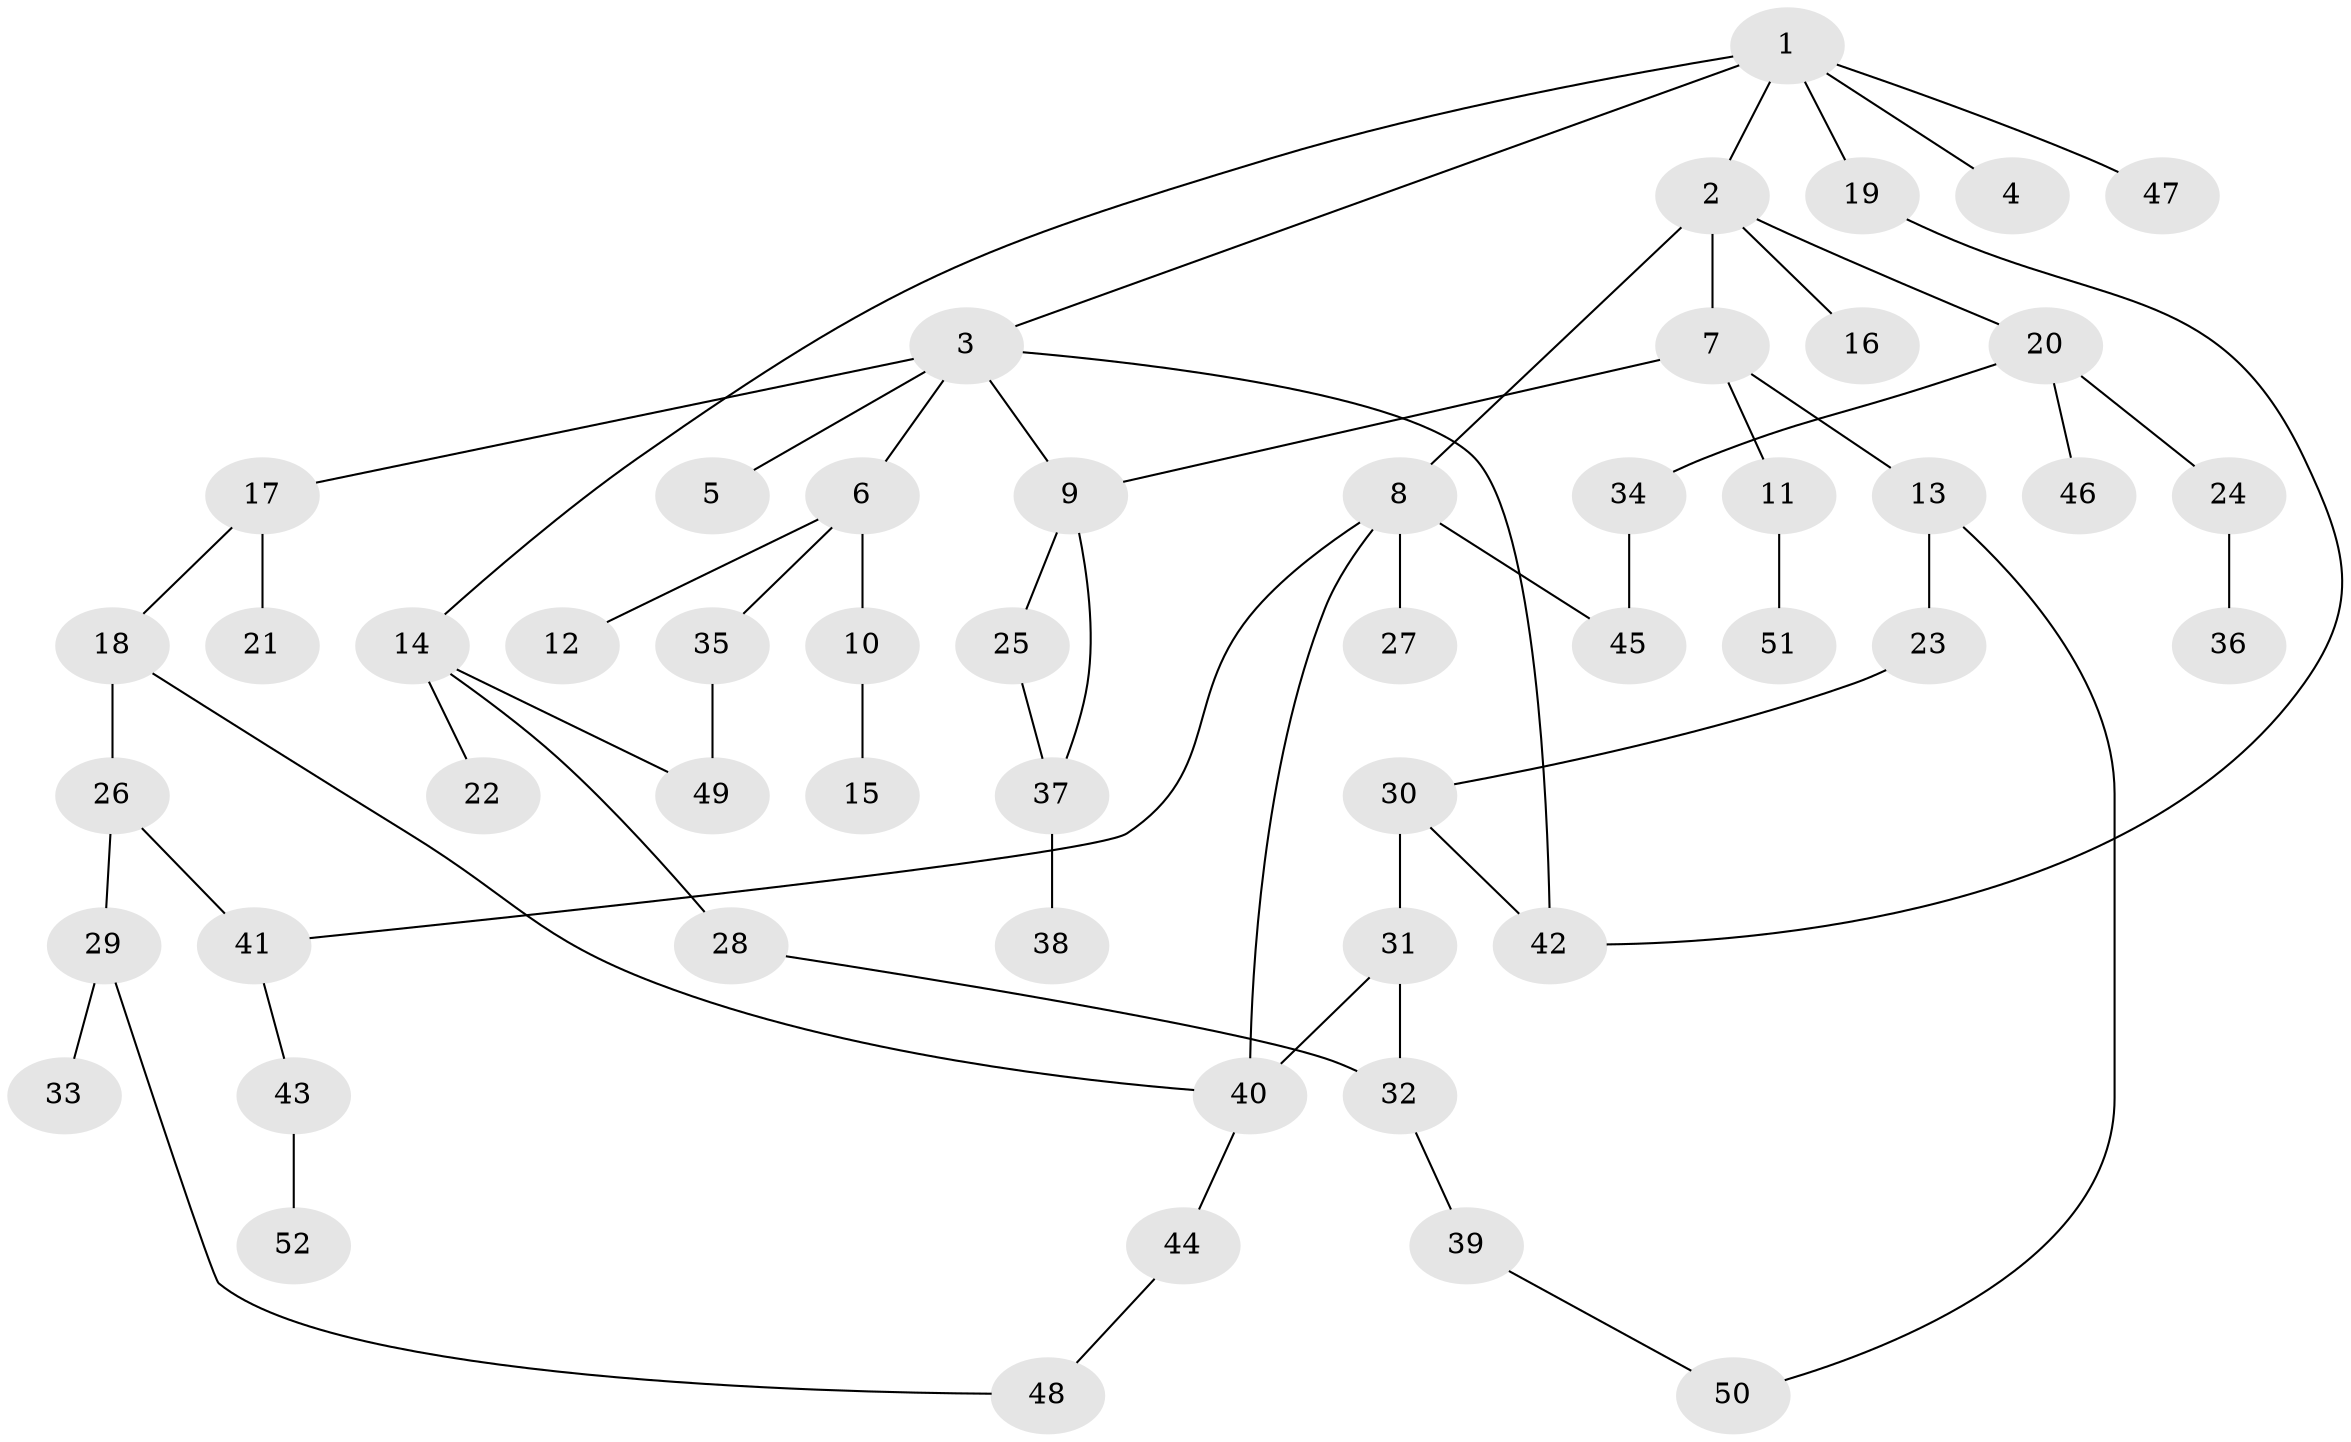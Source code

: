 // coarse degree distribution, {1: 0.55, 3: 0.15, 5: 0.15, 2: 0.1, 7: 0.05}
// Generated by graph-tools (version 1.1) at 2025/44/03/04/25 21:44:19]
// undirected, 52 vertices, 63 edges
graph export_dot {
graph [start="1"]
  node [color=gray90,style=filled];
  1;
  2;
  3;
  4;
  5;
  6;
  7;
  8;
  9;
  10;
  11;
  12;
  13;
  14;
  15;
  16;
  17;
  18;
  19;
  20;
  21;
  22;
  23;
  24;
  25;
  26;
  27;
  28;
  29;
  30;
  31;
  32;
  33;
  34;
  35;
  36;
  37;
  38;
  39;
  40;
  41;
  42;
  43;
  44;
  45;
  46;
  47;
  48;
  49;
  50;
  51;
  52;
  1 -- 2;
  1 -- 3;
  1 -- 4;
  1 -- 14;
  1 -- 19;
  1 -- 47;
  2 -- 7;
  2 -- 8;
  2 -- 16;
  2 -- 20;
  3 -- 5;
  3 -- 6;
  3 -- 17;
  3 -- 42;
  3 -- 9;
  6 -- 10;
  6 -- 12;
  6 -- 35;
  7 -- 9;
  7 -- 11;
  7 -- 13;
  8 -- 27;
  8 -- 41;
  8 -- 45;
  8 -- 40;
  9 -- 25;
  9 -- 37;
  10 -- 15;
  11 -- 51;
  13 -- 23;
  13 -- 50;
  14 -- 22;
  14 -- 28;
  14 -- 49;
  17 -- 18;
  17 -- 21;
  18 -- 26;
  18 -- 40;
  19 -- 42;
  20 -- 24;
  20 -- 34;
  20 -- 46;
  23 -- 30;
  24 -- 36;
  25 -- 37;
  26 -- 29;
  26 -- 41;
  28 -- 32;
  29 -- 33;
  29 -- 48;
  30 -- 31;
  30 -- 42;
  31 -- 32;
  31 -- 40;
  32 -- 39;
  34 -- 45;
  35 -- 49;
  37 -- 38;
  39 -- 50;
  40 -- 44;
  41 -- 43;
  43 -- 52;
  44 -- 48;
}
